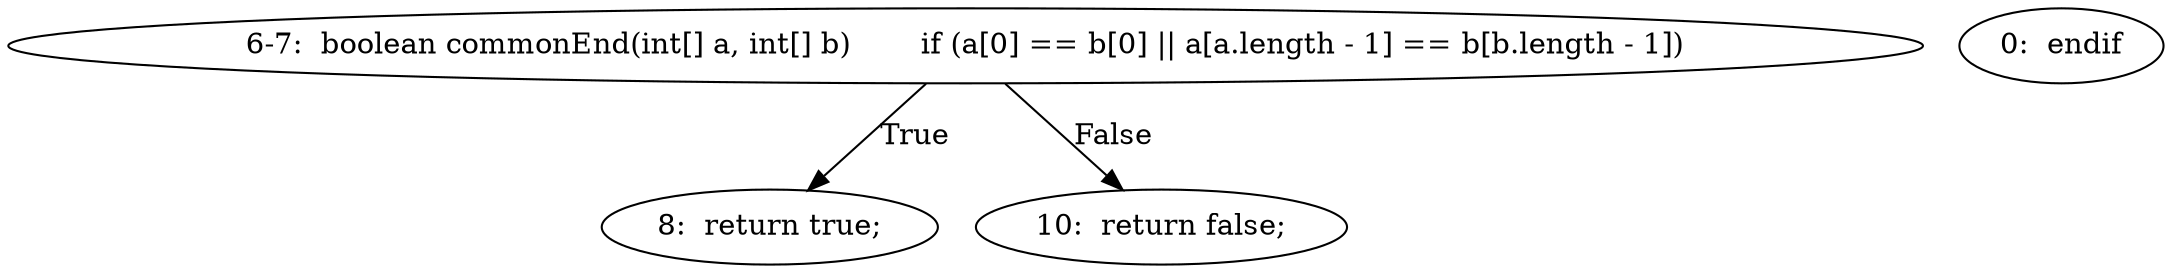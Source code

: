 digraph result_test { 
// graph-vertices
  a1  [label="6-7:  boolean commonEnd(int[] a, int[] b)	if (a[0] == b[0] || a[a.length - 1] == b[b.length - 1])"]; 
  2  [label="8:  return true;"]; 
  3  [label="0:  endif"]; 
  4  [label="10:  return false;"]; 
// graph-edges
  a1 -> 2  [label="True"]; 
  a1 -> 4  [label="False"]; 
}